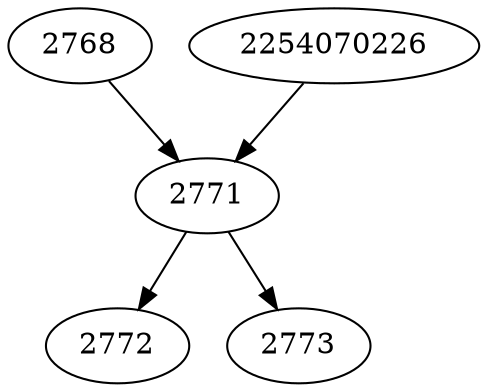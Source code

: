 strict digraph  {
2768;
2254070226;
2771;
2772;
2773;
2768 -> 2771;
2254070226 -> 2771;
2771 -> 2772;
2771 -> 2773;
}

